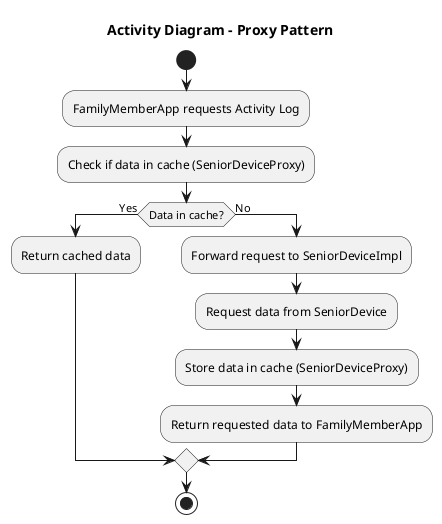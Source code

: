 @startuml
title Activity Diagram - Proxy Pattern
start
:FamilyMemberApp requests Activity Log;
:Check if data in cache (SeniorDeviceProxy);
if (Data in cache?) then (Yes)
  :Return cached data;
else (No)
  :Forward request to SeniorDeviceImpl;
  :Request data from SeniorDevice;
  :Store data in cache (SeniorDeviceProxy);
  :Return requested data to FamilyMemberApp;
endif
stop
@enduml
